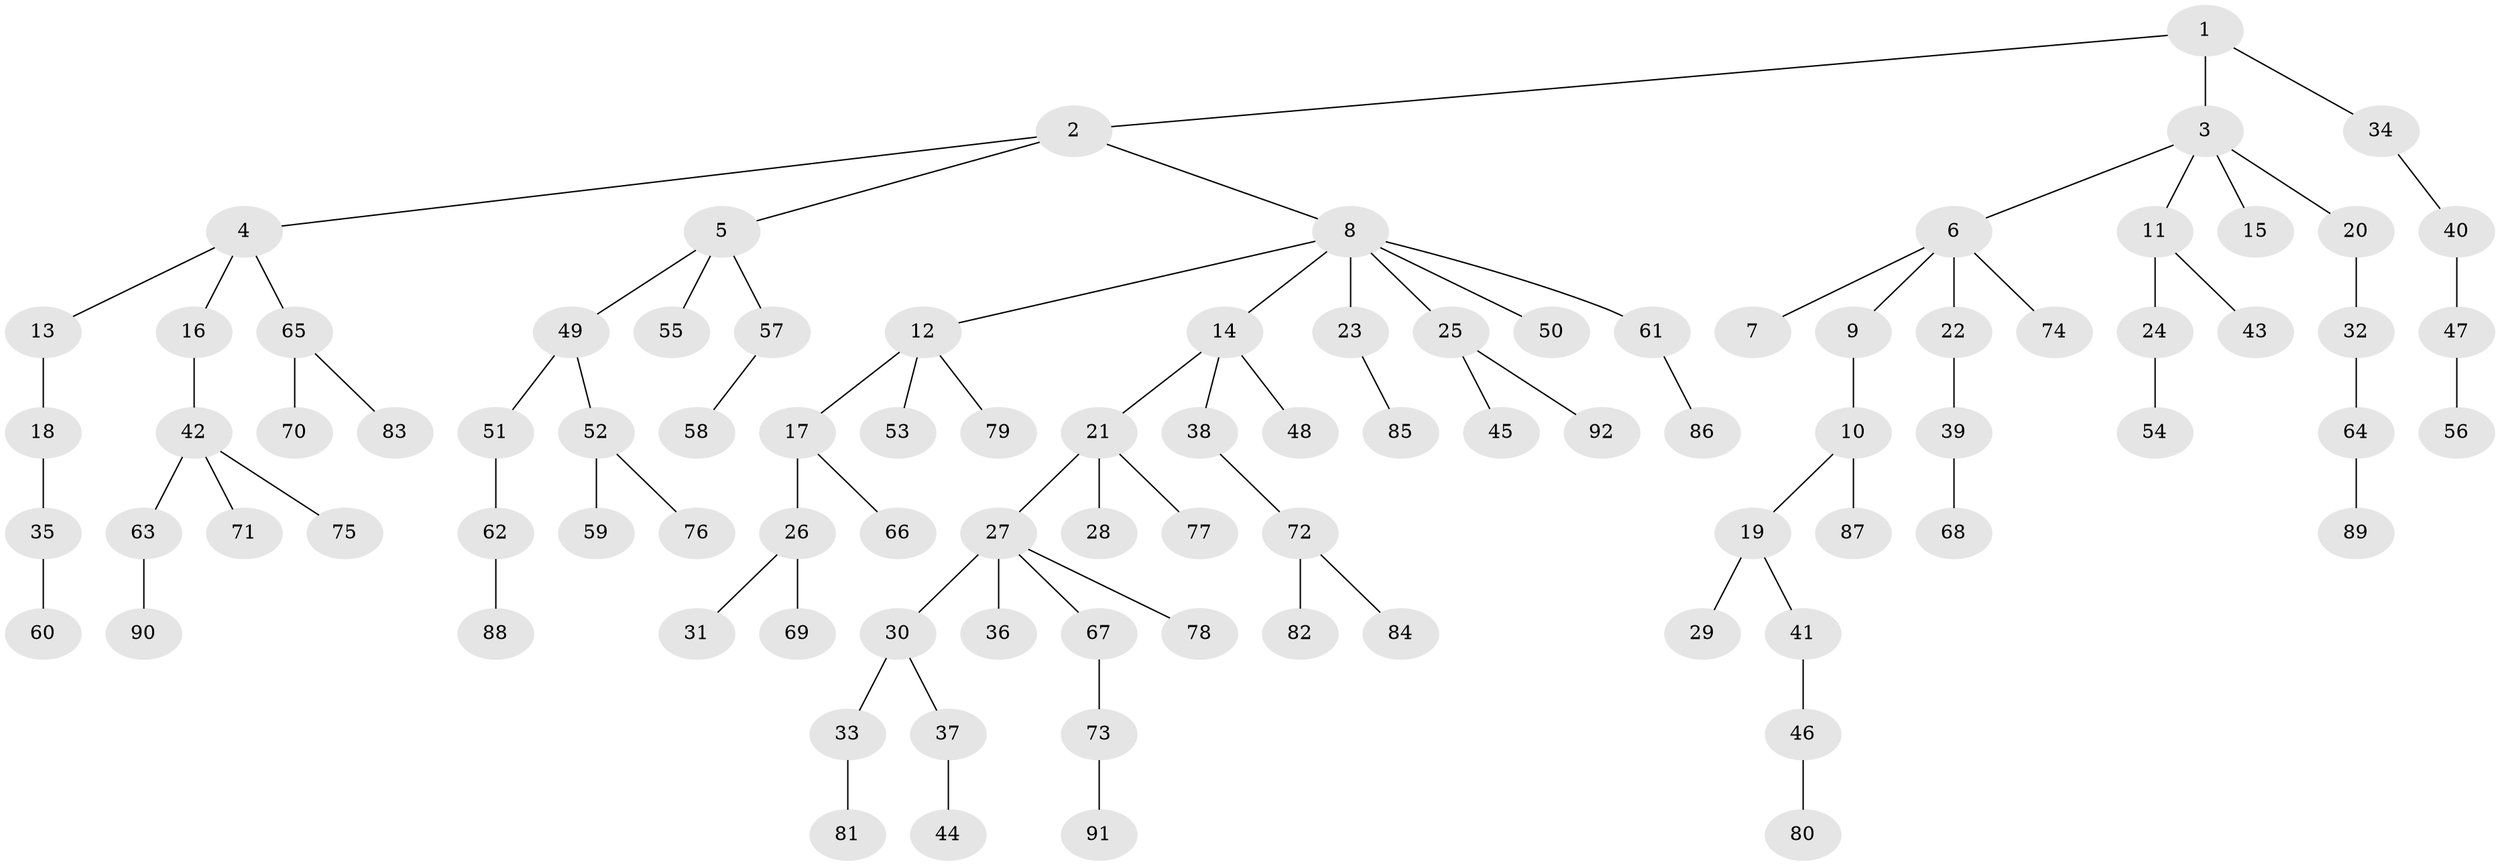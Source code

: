 // coarse degree distribution, {5: 0.03636363636363636, 4: 0.07272727272727272, 1: 0.5272727272727272, 7: 0.01818181818181818, 2: 0.2545454545454545, 3: 0.07272727272727272, 6: 0.01818181818181818}
// Generated by graph-tools (version 1.1) at 2025/19/03/04/25 18:19:14]
// undirected, 92 vertices, 91 edges
graph export_dot {
graph [start="1"]
  node [color=gray90,style=filled];
  1;
  2;
  3;
  4;
  5;
  6;
  7;
  8;
  9;
  10;
  11;
  12;
  13;
  14;
  15;
  16;
  17;
  18;
  19;
  20;
  21;
  22;
  23;
  24;
  25;
  26;
  27;
  28;
  29;
  30;
  31;
  32;
  33;
  34;
  35;
  36;
  37;
  38;
  39;
  40;
  41;
  42;
  43;
  44;
  45;
  46;
  47;
  48;
  49;
  50;
  51;
  52;
  53;
  54;
  55;
  56;
  57;
  58;
  59;
  60;
  61;
  62;
  63;
  64;
  65;
  66;
  67;
  68;
  69;
  70;
  71;
  72;
  73;
  74;
  75;
  76;
  77;
  78;
  79;
  80;
  81;
  82;
  83;
  84;
  85;
  86;
  87;
  88;
  89;
  90;
  91;
  92;
  1 -- 2;
  1 -- 3;
  1 -- 34;
  2 -- 4;
  2 -- 5;
  2 -- 8;
  3 -- 6;
  3 -- 11;
  3 -- 15;
  3 -- 20;
  4 -- 13;
  4 -- 16;
  4 -- 65;
  5 -- 49;
  5 -- 55;
  5 -- 57;
  6 -- 7;
  6 -- 9;
  6 -- 22;
  6 -- 74;
  8 -- 12;
  8 -- 14;
  8 -- 23;
  8 -- 25;
  8 -- 50;
  8 -- 61;
  9 -- 10;
  10 -- 19;
  10 -- 87;
  11 -- 24;
  11 -- 43;
  12 -- 17;
  12 -- 53;
  12 -- 79;
  13 -- 18;
  14 -- 21;
  14 -- 38;
  14 -- 48;
  16 -- 42;
  17 -- 26;
  17 -- 66;
  18 -- 35;
  19 -- 29;
  19 -- 41;
  20 -- 32;
  21 -- 27;
  21 -- 28;
  21 -- 77;
  22 -- 39;
  23 -- 85;
  24 -- 54;
  25 -- 45;
  25 -- 92;
  26 -- 31;
  26 -- 69;
  27 -- 30;
  27 -- 36;
  27 -- 67;
  27 -- 78;
  30 -- 33;
  30 -- 37;
  32 -- 64;
  33 -- 81;
  34 -- 40;
  35 -- 60;
  37 -- 44;
  38 -- 72;
  39 -- 68;
  40 -- 47;
  41 -- 46;
  42 -- 63;
  42 -- 71;
  42 -- 75;
  46 -- 80;
  47 -- 56;
  49 -- 51;
  49 -- 52;
  51 -- 62;
  52 -- 59;
  52 -- 76;
  57 -- 58;
  61 -- 86;
  62 -- 88;
  63 -- 90;
  64 -- 89;
  65 -- 70;
  65 -- 83;
  67 -- 73;
  72 -- 82;
  72 -- 84;
  73 -- 91;
}
